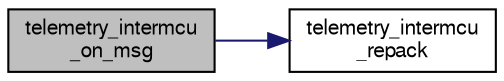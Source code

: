 digraph "telemetry_intermcu_on_msg"
{
  edge [fontname="FreeSans",fontsize="10",labelfontname="FreeSans",labelfontsize="10"];
  node [fontname="FreeSans",fontsize="10",shape=record];
  rankdir="LR";
  Node1 [label="telemetry_intermcu\l_on_msg",height=0.2,width=0.4,color="black", fillcolor="grey75", style="filled", fontcolor="black"];
  Node1 -> Node2 [color="midnightblue",fontsize="10",style="solid",fontname="FreeSans"];
  Node2 [label="telemetry_intermcu\l_repack",height=0.2,width=0.4,color="black", fillcolor="white", style="filled",URL="$telemetry__intermcu__fbw_8c.html#ad57afcdf06b03a2859cf3d965e1a9e74"];
}
